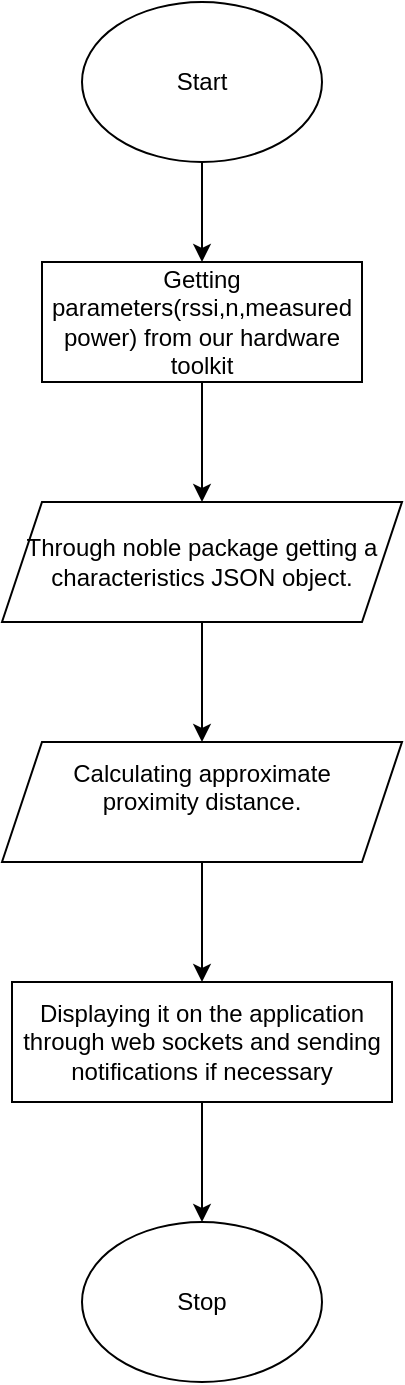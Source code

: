 <mxfile version="21.3.6" type="device">
  <diagram name="Page-1" id="Wio_3Rwq2wQMCeCDfk6s">
    <mxGraphModel dx="1235" dy="733" grid="1" gridSize="10" guides="1" tooltips="1" connect="1" arrows="1" fold="1" page="1" pageScale="1" pageWidth="850" pageHeight="1100" math="0" shadow="0">
      <root>
        <mxCell id="0" />
        <mxCell id="1" parent="0" />
        <mxCell id="wDxOglQw0Bqs3CLtqXg6-5" value="" style="edgeStyle=orthogonalEdgeStyle;rounded=0;orthogonalLoop=1;jettySize=auto;html=1;" edge="1" parent="1" source="wDxOglQw0Bqs3CLtqXg6-1" target="wDxOglQw0Bqs3CLtqXg6-2">
          <mxGeometry relative="1" as="geometry" />
        </mxCell>
        <mxCell id="wDxOglQw0Bqs3CLtqXg6-1" value="Start" style="ellipse;whiteSpace=wrap;html=1;" vertex="1" parent="1">
          <mxGeometry x="300" y="30" width="120" height="80" as="geometry" />
        </mxCell>
        <mxCell id="wDxOglQw0Bqs3CLtqXg6-6" value="" style="edgeStyle=orthogonalEdgeStyle;rounded=0;orthogonalLoop=1;jettySize=auto;html=1;" edge="1" parent="1" source="wDxOglQw0Bqs3CLtqXg6-2" target="wDxOglQw0Bqs3CLtqXg6-3">
          <mxGeometry relative="1" as="geometry" />
        </mxCell>
        <mxCell id="wDxOglQw0Bqs3CLtqXg6-2" value="Getting parameters(rssi,n,measured power) from our hardware toolkit" style="rounded=0;whiteSpace=wrap;html=1;" vertex="1" parent="1">
          <mxGeometry x="280" y="160" width="160" height="60" as="geometry" />
        </mxCell>
        <mxCell id="wDxOglQw0Bqs3CLtqXg6-8" value="" style="edgeStyle=orthogonalEdgeStyle;rounded=0;orthogonalLoop=1;jettySize=auto;html=1;" edge="1" parent="1" source="wDxOglQw0Bqs3CLtqXg6-3" target="wDxOglQw0Bqs3CLtqXg6-7">
          <mxGeometry relative="1" as="geometry" />
        </mxCell>
        <mxCell id="wDxOglQw0Bqs3CLtqXg6-3" value="Through noble package getting a characteristics JSON object." style="shape=parallelogram;perimeter=parallelogramPerimeter;whiteSpace=wrap;html=1;fixedSize=1;" vertex="1" parent="1">
          <mxGeometry x="260" y="280" width="200" height="60" as="geometry" />
        </mxCell>
        <mxCell id="wDxOglQw0Bqs3CLtqXg6-10" value="" style="edgeStyle=orthogonalEdgeStyle;rounded=0;orthogonalLoop=1;jettySize=auto;html=1;" edge="1" parent="1" source="wDxOglQw0Bqs3CLtqXg6-7" target="wDxOglQw0Bqs3CLtqXg6-9">
          <mxGeometry relative="1" as="geometry" />
        </mxCell>
        <mxCell id="wDxOglQw0Bqs3CLtqXg6-7" value="Calculating approximate &lt;br&gt;proximity distance.&lt;br&gt;&amp;nbsp;" style="shape=parallelogram;perimeter=parallelogramPerimeter;whiteSpace=wrap;html=1;fixedSize=1;" vertex="1" parent="1">
          <mxGeometry x="260" y="400" width="200" height="60" as="geometry" />
        </mxCell>
        <mxCell id="wDxOglQw0Bqs3CLtqXg6-12" value="" style="edgeStyle=orthogonalEdgeStyle;rounded=0;orthogonalLoop=1;jettySize=auto;html=1;" edge="1" parent="1" source="wDxOglQw0Bqs3CLtqXg6-9" target="wDxOglQw0Bqs3CLtqXg6-11">
          <mxGeometry relative="1" as="geometry" />
        </mxCell>
        <mxCell id="wDxOglQw0Bqs3CLtqXg6-9" value="Displaying it on the application through web sockets and sending notifications if necessary" style="rounded=0;whiteSpace=wrap;html=1;" vertex="1" parent="1">
          <mxGeometry x="265" y="520" width="190" height="60" as="geometry" />
        </mxCell>
        <mxCell id="wDxOglQw0Bqs3CLtqXg6-11" value="Stop" style="ellipse;whiteSpace=wrap;html=1;" vertex="1" parent="1">
          <mxGeometry x="300" y="640" width="120" height="80" as="geometry" />
        </mxCell>
      </root>
    </mxGraphModel>
  </diagram>
</mxfile>
